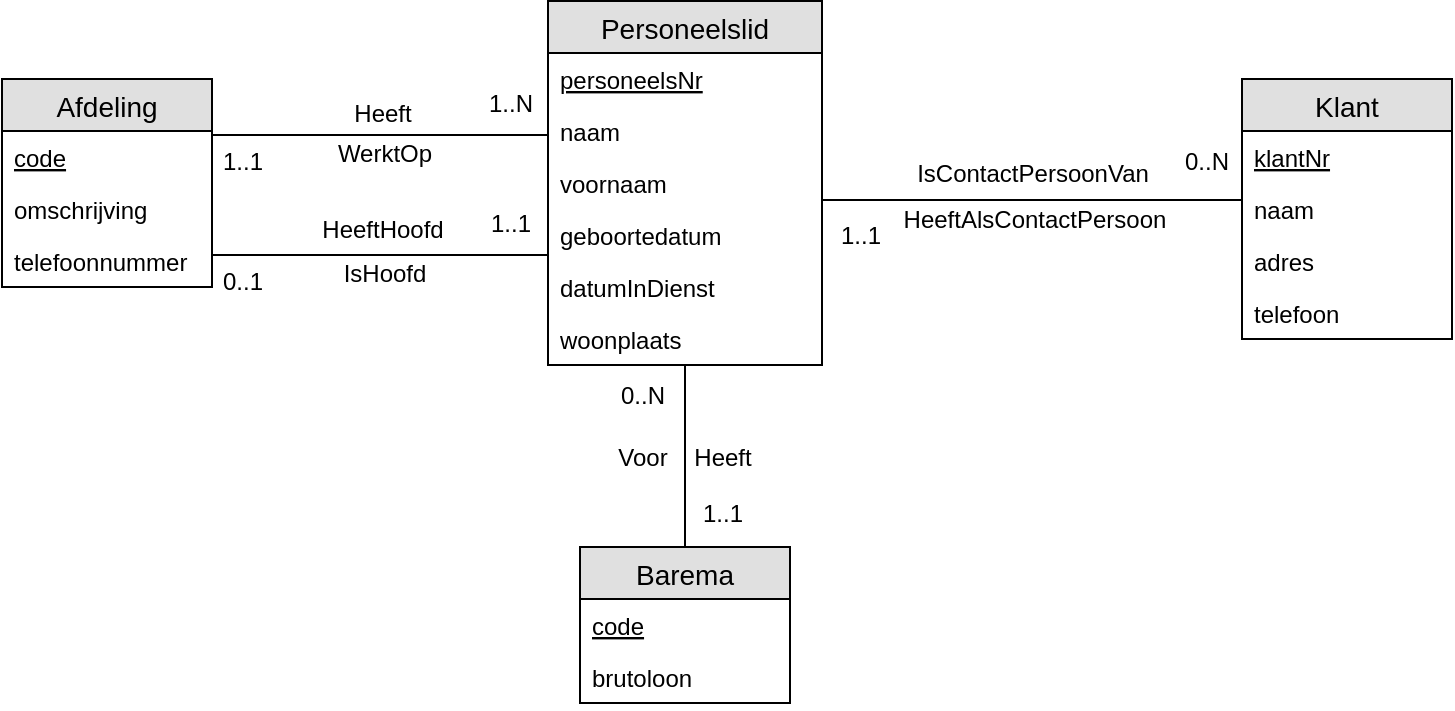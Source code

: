 <mxfile version="11.3.0" type="device" pages="1"><diagram id="qy5-HXtUIFuq6KEqq2z5" name="Page-1"><mxGraphModel dx="1215" dy="716" grid="1" gridSize="10" guides="1" tooltips="1" connect="1" arrows="1" fold="1" page="1" pageScale="1" pageWidth="850" pageHeight="1100" math="0" shadow="0"><root><mxCell id="0"/><mxCell id="1" parent="0"/><mxCell id="PRE9iBtKctnlYsDOnqa2-12" value="" style="edgeStyle=orthogonalEdgeStyle;fontSize=12;html=1;endArrow=none;jumpSize=6;strokeWidth=1;endFill=0;rounded=0;jumpStyle=none;" parent="1" source="PRE9iBtKctnlYsDOnqa2-46" target="PRE9iBtKctnlYsDOnqa2-42" edge="1"><mxGeometry width="100" height="100" relative="1" as="geometry"><mxPoint x="155" y="209.357" as="sourcePoint"/><mxPoint x="355" y="204.786" as="targetPoint"/><Array as="points"><mxPoint x="280" y="256.5"/><mxPoint x="280" y="256.5"/></Array></mxGeometry></mxCell><mxCell id="PRE9iBtKctnlYsDOnqa2-13" value="Heeft" style="text;html=1;resizable=0;points=[];align=center;verticalAlign=bottom;labelBackgroundColor=#ffffff;" parent="PRE9iBtKctnlYsDOnqa2-12" vertex="1" connectable="0"><mxGeometry x="-0.025" y="-2" relative="1" as="geometry"><mxPoint x="2.5" y="-4" as="offset"/></mxGeometry></mxCell><mxCell id="PRE9iBtKctnlYsDOnqa2-50" value="1..1" style="text;html=1;resizable=0;points=[];align=center;verticalAlign=middle;labelBackgroundColor=#ffffff;" parent="PRE9iBtKctnlYsDOnqa2-12" vertex="1" connectable="0"><mxGeometry x="-0.884" y="-1" relative="1" as="geometry"><mxPoint x="5.5" y="12" as="offset"/></mxGeometry></mxCell><mxCell id="PRE9iBtKctnlYsDOnqa2-51" value="1..N" style="text;html=1;resizable=0;points=[];align=center;verticalAlign=middle;labelBackgroundColor=#ffffff;" parent="PRE9iBtKctnlYsDOnqa2-12" vertex="1" connectable="0"><mxGeometry x="0.83" y="1" relative="1" as="geometry"><mxPoint x="-5" y="-15" as="offset"/></mxGeometry></mxCell><mxCell id="PRE9iBtKctnlYsDOnqa2-311" value="WerktOp" style="text;html=1;resizable=0;points=[];align=center;verticalAlign=bottom;labelBackgroundColor=#ffffff;" parent="PRE9iBtKctnlYsDOnqa2-12" vertex="1" connectable="0"><mxGeometry x="-0.025" y="-2" relative="1" as="geometry"><mxPoint x="3.5" y="16" as="offset"/></mxGeometry></mxCell><mxCell id="PRE9iBtKctnlYsDOnqa2-42" value="Personeelslid" style="swimlane;fontStyle=0;childLayout=stackLayout;horizontal=1;startSize=26;fillColor=#e0e0e0;horizontalStack=0;resizeParent=1;resizeParentMax=0;resizeLast=0;collapsible=1;marginBottom=0;swimlaneFillColor=#ffffff;align=center;fontSize=14;html=0;" parent="1" vertex="1"><mxGeometry x="353" y="189.5" width="137" height="182" as="geometry"><mxRectangle x="390" y="147" width="70" height="26" as="alternateBounds"/></mxGeometry></mxCell><mxCell id="PRE9iBtKctnlYsDOnqa2-49" value="personeelsNr" style="text;strokeColor=none;fillColor=none;spacingLeft=4;spacingRight=4;overflow=hidden;rotatable=0;points=[[0,0.5],[1,0.5]];portConstraint=eastwest;fontSize=12;fontStyle=4;rounded=0;verticalAlign=top;" parent="PRE9iBtKctnlYsDOnqa2-42" vertex="1"><mxGeometry y="26" width="137" height="26" as="geometry"/></mxCell><mxCell id="PRE9iBtKctnlYsDOnqa2-44" value="naam" style="text;strokeColor=none;fillColor=none;spacingLeft=4;spacingRight=4;overflow=hidden;rotatable=0;points=[[0,0.5],[1,0.5]];portConstraint=eastwest;fontSize=12;" parent="PRE9iBtKctnlYsDOnqa2-42" vertex="1"><mxGeometry y="52" width="137" height="26" as="geometry"/></mxCell><mxCell id="PRE9iBtKctnlYsDOnqa2-315" value="voornaam" style="text;strokeColor=none;fillColor=none;spacingLeft=4;spacingRight=4;overflow=hidden;rotatable=0;points=[[0,0.5],[1,0.5]];portConstraint=eastwest;fontSize=12;" parent="PRE9iBtKctnlYsDOnqa2-42" vertex="1"><mxGeometry y="78" width="137" height="26" as="geometry"/></mxCell><mxCell id="PRE9iBtKctnlYsDOnqa2-312" value="geboortedatum" style="text;strokeColor=none;fillColor=none;spacingLeft=4;spacingRight=4;overflow=hidden;rotatable=0;points=[[0,0.5],[1,0.5]];portConstraint=eastwest;fontSize=12;" parent="PRE9iBtKctnlYsDOnqa2-42" vertex="1"><mxGeometry y="104" width="137" height="26" as="geometry"/></mxCell><mxCell id="PRE9iBtKctnlYsDOnqa2-313" value="datumInDienst" style="text;strokeColor=none;fillColor=none;spacingLeft=4;spacingRight=4;overflow=hidden;rotatable=0;points=[[0,0.5],[1,0.5]];portConstraint=eastwest;fontSize=12;" parent="PRE9iBtKctnlYsDOnqa2-42" vertex="1"><mxGeometry y="130" width="137" height="26" as="geometry"/></mxCell><mxCell id="PRE9iBtKctnlYsDOnqa2-314" value="woonplaats" style="text;strokeColor=none;fillColor=none;spacingLeft=4;spacingRight=4;overflow=hidden;rotatable=0;points=[[0,0.5],[1,0.5]];portConstraint=eastwest;fontSize=12;" parent="PRE9iBtKctnlYsDOnqa2-42" vertex="1"><mxGeometry y="156" width="137" height="26" as="geometry"/></mxCell><mxCell id="PRE9iBtKctnlYsDOnqa2-46" value="Afdeling" style="swimlane;fontStyle=0;childLayout=stackLayout;horizontal=1;startSize=26;fillColor=#e0e0e0;horizontalStack=0;resizeParent=1;resizeParentMax=0;resizeLast=0;collapsible=1;marginBottom=0;swimlaneFillColor=#ffffff;align=center;fontSize=14;html=0;" parent="1" vertex="1"><mxGeometry x="80" y="228.5" width="105" height="104" as="geometry"><mxRectangle x="60" y="147" width="70" height="26" as="alternateBounds"/></mxGeometry></mxCell><mxCell id="PRE9iBtKctnlYsDOnqa2-48" value="code" style="text;strokeColor=none;fillColor=none;spacingLeft=4;spacingRight=4;overflow=hidden;rotatable=0;points=[[0,0.5],[1,0.5]];portConstraint=eastwest;fontSize=12;fontStyle=4" parent="PRE9iBtKctnlYsDOnqa2-46" vertex="1"><mxGeometry y="26" width="105" height="26" as="geometry"/></mxCell><mxCell id="PRE9iBtKctnlYsDOnqa2-112" value="omschrijving" style="text;strokeColor=none;fillColor=none;spacingLeft=4;spacingRight=4;overflow=hidden;rotatable=0;points=[[0,0.5],[1,0.5]];portConstraint=eastwest;fontSize=12;" parent="PRE9iBtKctnlYsDOnqa2-46" vertex="1"><mxGeometry y="52" width="105" height="26" as="geometry"/></mxCell><mxCell id="PRE9iBtKctnlYsDOnqa2-325" value="telefoonnummer" style="text;strokeColor=none;fillColor=none;spacingLeft=4;spacingRight=4;overflow=hidden;rotatable=0;points=[[0,0.5],[1,0.5]];portConstraint=eastwest;fontSize=12;" parent="PRE9iBtKctnlYsDOnqa2-46" vertex="1"><mxGeometry y="78" width="105" height="26" as="geometry"/></mxCell><mxCell id="PRE9iBtKctnlYsDOnqa2-317" value="Barema" style="swimlane;fontStyle=0;childLayout=stackLayout;horizontal=1;startSize=26;fillColor=#e0e0e0;horizontalStack=0;resizeParent=1;resizeParentMax=0;resizeLast=0;collapsible=1;marginBottom=0;swimlaneFillColor=#ffffff;align=center;fontSize=14;html=0;" parent="1" vertex="1"><mxGeometry x="369" y="462.5" width="105" height="78" as="geometry"><mxRectangle x="60" y="147" width="70" height="26" as="alternateBounds"/></mxGeometry></mxCell><mxCell id="PRE9iBtKctnlYsDOnqa2-318" value="code" style="text;strokeColor=none;fillColor=none;spacingLeft=4;spacingRight=4;overflow=hidden;rotatable=0;points=[[0,0.5],[1,0.5]];portConstraint=eastwest;fontSize=12;fontStyle=4" parent="PRE9iBtKctnlYsDOnqa2-317" vertex="1"><mxGeometry y="26" width="105" height="26" as="geometry"/></mxCell><mxCell id="PRE9iBtKctnlYsDOnqa2-319" value="brutoloon" style="text;strokeColor=none;fillColor=none;spacingLeft=4;spacingRight=4;overflow=hidden;rotatable=0;points=[[0,0.5],[1,0.5]];portConstraint=eastwest;fontSize=12;" parent="PRE9iBtKctnlYsDOnqa2-317" vertex="1"><mxGeometry y="52" width="105" height="26" as="geometry"/></mxCell><mxCell id="PRE9iBtKctnlYsDOnqa2-320" value="" style="edgeStyle=orthogonalEdgeStyle;fontSize=12;html=1;endArrow=none;jumpSize=6;strokeWidth=1;endFill=0;rounded=0;jumpStyle=none;" parent="1" source="PRE9iBtKctnlYsDOnqa2-317" target="PRE9iBtKctnlYsDOnqa2-42" edge="1"><mxGeometry width="100" height="100" relative="1" as="geometry"><mxPoint x="180" y="396.5" as="sourcePoint"/><mxPoint x="348" y="396.5" as="targetPoint"/></mxGeometry></mxCell><mxCell id="PRE9iBtKctnlYsDOnqa2-321" value="Voor" style="text;html=1;resizable=0;points=[];align=center;verticalAlign=bottom;labelBackgroundColor=#ffffff;" parent="PRE9iBtKctnlYsDOnqa2-320" vertex="1" connectable="0"><mxGeometry x="-0.025" y="-2" relative="1" as="geometry"><mxPoint x="-23.5" y="8.5" as="offset"/></mxGeometry></mxCell><mxCell id="PRE9iBtKctnlYsDOnqa2-322" value="1..1" style="text;html=1;resizable=0;points=[];align=center;verticalAlign=middle;labelBackgroundColor=#ffffff;" parent="PRE9iBtKctnlYsDOnqa2-320" vertex="1" connectable="0"><mxGeometry x="-0.884" y="-1" relative="1" as="geometry"><mxPoint x="17.5" y="-11" as="offset"/></mxGeometry></mxCell><mxCell id="PRE9iBtKctnlYsDOnqa2-323" value="0..N" style="text;html=1;resizable=0;points=[];align=center;verticalAlign=middle;labelBackgroundColor=#ffffff;" parent="PRE9iBtKctnlYsDOnqa2-320" vertex="1" connectable="0"><mxGeometry x="0.83" y="1" relative="1" as="geometry"><mxPoint x="-20.5" y="7.5" as="offset"/></mxGeometry></mxCell><mxCell id="PRE9iBtKctnlYsDOnqa2-324" value="Heeft" style="text;html=1;resizable=0;points=[];align=center;verticalAlign=bottom;labelBackgroundColor=#ffffff;" parent="PRE9iBtKctnlYsDOnqa2-320" vertex="1" connectable="0"><mxGeometry x="-0.025" y="-2" relative="1" as="geometry"><mxPoint x="16.5" y="8.5" as="offset"/></mxGeometry></mxCell><mxCell id="PRE9iBtKctnlYsDOnqa2-326" value="" style="edgeStyle=orthogonalEdgeStyle;fontSize=12;html=1;endArrow=none;jumpSize=6;strokeWidth=1;endFill=0;rounded=0;jumpStyle=none;" parent="1" source="PRE9iBtKctnlYsDOnqa2-46" target="PRE9iBtKctnlYsDOnqa2-42" edge="1"><mxGeometry width="100" height="100" relative="1" as="geometry"><mxPoint x="170" y="371.143" as="sourcePoint"/><mxPoint x="338" y="371.143" as="targetPoint"/><Array as="points"><mxPoint x="300" y="316.5"/><mxPoint x="300" y="316.5"/></Array></mxGeometry></mxCell><mxCell id="PRE9iBtKctnlYsDOnqa2-327" value="HeeftHoofd" style="text;html=1;resizable=0;points=[];align=center;verticalAlign=bottom;labelBackgroundColor=#ffffff;" parent="PRE9iBtKctnlYsDOnqa2-326" vertex="1" connectable="0"><mxGeometry x="-0.025" y="-2" relative="1" as="geometry"><mxPoint x="2.5" y="-6.5" as="offset"/></mxGeometry></mxCell><mxCell id="PRE9iBtKctnlYsDOnqa2-328" value="0..1" style="text;html=1;resizable=0;points=[];align=center;verticalAlign=middle;labelBackgroundColor=#ffffff;" parent="PRE9iBtKctnlYsDOnqa2-326" vertex="1" connectable="0"><mxGeometry x="-0.884" y="-1" relative="1" as="geometry"><mxPoint x="5.5" y="12" as="offset"/></mxGeometry></mxCell><mxCell id="PRE9iBtKctnlYsDOnqa2-329" value="1..1" style="text;html=1;resizable=0;points=[];align=center;verticalAlign=middle;labelBackgroundColor=#ffffff;" parent="PRE9iBtKctnlYsDOnqa2-326" vertex="1" connectable="0"><mxGeometry x="0.83" y="1" relative="1" as="geometry"><mxPoint x="-5" y="-15" as="offset"/></mxGeometry></mxCell><mxCell id="PRE9iBtKctnlYsDOnqa2-330" value="IsHoofd" style="text;html=1;resizable=0;points=[];align=center;verticalAlign=bottom;labelBackgroundColor=#ffffff;" parent="PRE9iBtKctnlYsDOnqa2-326" vertex="1" connectable="0"><mxGeometry x="-0.025" y="-2" relative="1" as="geometry"><mxPoint x="3.5" y="16" as="offset"/></mxGeometry></mxCell><mxCell id="SWhhMiEb1O1INcCDSlQ8-1" value="Klant" style="swimlane;fontStyle=0;childLayout=stackLayout;horizontal=1;startSize=26;fillColor=#e0e0e0;horizontalStack=0;resizeParent=1;resizeParentMax=0;resizeLast=0;collapsible=1;marginBottom=0;swimlaneFillColor=#ffffff;align=center;fontSize=14;html=0;" vertex="1" parent="1"><mxGeometry x="700" y="228.5" width="105" height="130" as="geometry"><mxRectangle x="60" y="147" width="70" height="26" as="alternateBounds"/></mxGeometry></mxCell><mxCell id="SWhhMiEb1O1INcCDSlQ8-2" value="klantNr" style="text;strokeColor=none;fillColor=none;spacingLeft=4;spacingRight=4;overflow=hidden;rotatable=0;points=[[0,0.5],[1,0.5]];portConstraint=eastwest;fontSize=12;fontStyle=4" vertex="1" parent="SWhhMiEb1O1INcCDSlQ8-1"><mxGeometry y="26" width="105" height="26" as="geometry"/></mxCell><mxCell id="SWhhMiEb1O1INcCDSlQ8-3" value="naam" style="text;strokeColor=none;fillColor=none;spacingLeft=4;spacingRight=4;overflow=hidden;rotatable=0;points=[[0,0.5],[1,0.5]];portConstraint=eastwest;fontSize=12;" vertex="1" parent="SWhhMiEb1O1INcCDSlQ8-1"><mxGeometry y="52" width="105" height="26" as="geometry"/></mxCell><mxCell id="SWhhMiEb1O1INcCDSlQ8-4" value="adres" style="text;strokeColor=none;fillColor=none;spacingLeft=4;spacingRight=4;overflow=hidden;rotatable=0;points=[[0,0.5],[1,0.5]];portConstraint=eastwest;fontSize=12;" vertex="1" parent="SWhhMiEb1O1INcCDSlQ8-1"><mxGeometry y="78" width="105" height="26" as="geometry"/></mxCell><mxCell id="SWhhMiEb1O1INcCDSlQ8-22" value="telefoon" style="text;strokeColor=none;fillColor=none;spacingLeft=4;spacingRight=4;overflow=hidden;rotatable=0;points=[[0,0.5],[1,0.5]];portConstraint=eastwest;fontSize=12;" vertex="1" parent="SWhhMiEb1O1INcCDSlQ8-1"><mxGeometry y="104" width="105" height="26" as="geometry"/></mxCell><mxCell id="SWhhMiEb1O1INcCDSlQ8-17" value="" style="edgeStyle=orthogonalEdgeStyle;fontSize=12;html=1;endArrow=none;jumpSize=6;strokeWidth=1;endFill=0;rounded=0;jumpStyle=none;" edge="1" parent="1" source="PRE9iBtKctnlYsDOnqa2-42" target="SWhhMiEb1O1INcCDSlQ8-1"><mxGeometry width="100" height="100" relative="1" as="geometry"><mxPoint x="500" y="418.214" as="sourcePoint"/><mxPoint x="668" y="418.214" as="targetPoint"/><Array as="points"><mxPoint x="620" y="289"/><mxPoint x="620" y="289"/></Array></mxGeometry></mxCell><mxCell id="SWhhMiEb1O1INcCDSlQ8-18" value="IsContactPersoonVan" style="text;html=1;resizable=0;points=[];align=center;verticalAlign=bottom;labelBackgroundColor=#ffffff;" vertex="1" connectable="0" parent="SWhhMiEb1O1INcCDSlQ8-17"><mxGeometry x="-0.025" y="-2" relative="1" as="geometry"><mxPoint x="2.5" y="-6.5" as="offset"/></mxGeometry></mxCell><mxCell id="SWhhMiEb1O1INcCDSlQ8-19" value="1..1" style="text;html=1;resizable=0;points=[];align=center;verticalAlign=middle;labelBackgroundColor=#ffffff;" vertex="1" connectable="0" parent="SWhhMiEb1O1INcCDSlQ8-17"><mxGeometry x="-0.884" y="-1" relative="1" as="geometry"><mxPoint x="6.5" y="16.5" as="offset"/></mxGeometry></mxCell><mxCell id="SWhhMiEb1O1INcCDSlQ8-20" value="0..N" style="text;html=1;resizable=0;points=[];align=center;verticalAlign=middle;labelBackgroundColor=#ffffff;" vertex="1" connectable="0" parent="SWhhMiEb1O1INcCDSlQ8-17"><mxGeometry x="0.83" y="1" relative="1" as="geometry"><mxPoint x="-0.5" y="-18" as="offset"/></mxGeometry></mxCell><mxCell id="SWhhMiEb1O1INcCDSlQ8-21" value="HeeftAlsContactPersoon" style="text;html=1;resizable=0;points=[];align=center;verticalAlign=bottom;labelBackgroundColor=#ffffff;" vertex="1" connectable="0" parent="SWhhMiEb1O1INcCDSlQ8-17"><mxGeometry x="-0.025" y="-2" relative="1" as="geometry"><mxPoint x="3.5" y="16" as="offset"/></mxGeometry></mxCell></root></mxGraphModel></diagram></mxfile>